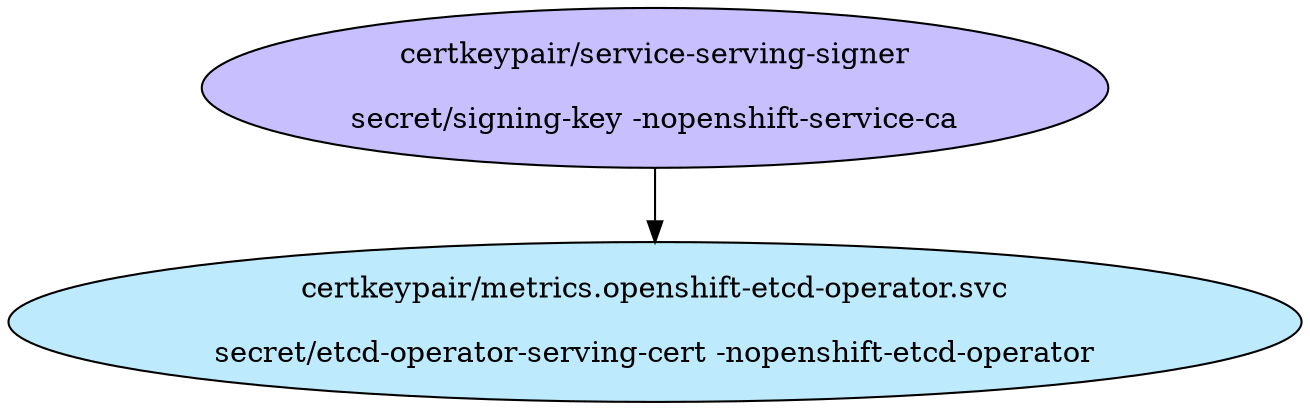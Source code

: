 digraph "Local Certificate" {
  // Node definitions.
  1 [
    label="certkeypair/service-serving-signer\n\nsecret/signing-key -nopenshift-service-ca\n"
    style=filled
    fillcolor="#c7bfff"
  ];
  33 [
    label="certkeypair/metrics.openshift-etcd-operator.svc\n\nsecret/etcd-operator-serving-cert -nopenshift-etcd-operator\n"
    style=filled
    fillcolor="#bdebfd"
  ];

  // Edge definitions.
  1 -> 33;
}